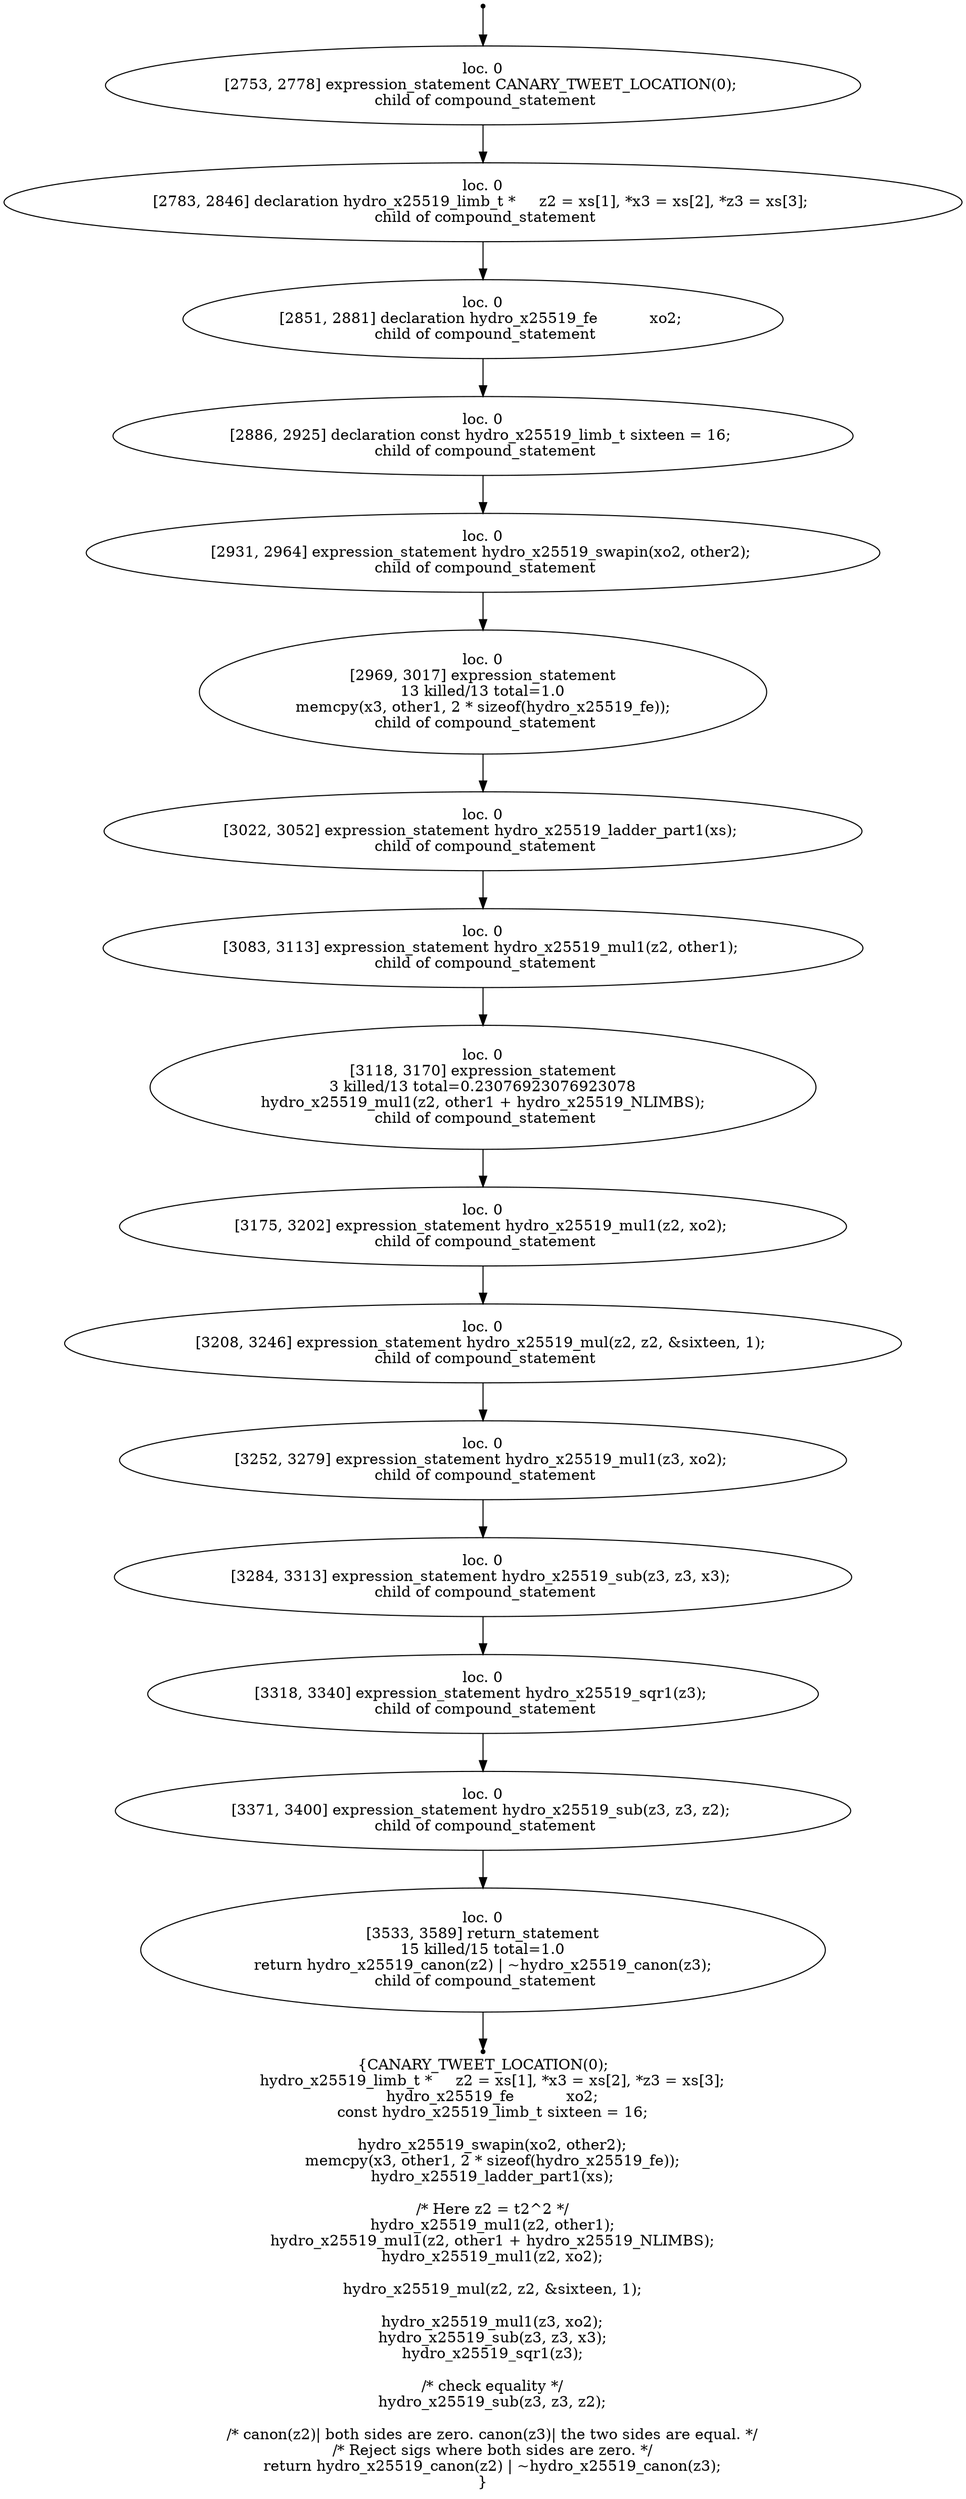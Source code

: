 digraph hydro_sign_verify_core_3 {
	initial [shape=point]
	initial -> "loc. 0
[2753, 2778] expression_statement CANARY_TWEET_LOCATION(0); 
 child of compound_statement"
	final [shape=point]
	"loc. 0
[3533, 3589] return_statement
15 killed/15 total=1.0
 return hydro_x25519_canon(z2) | ~hydro_x25519_canon(z3); 
 child of compound_statement" -> final
	"loc. 0
[2753, 2778] expression_statement CANARY_TWEET_LOCATION(0); 
 child of compound_statement"
	"loc. 0
[2753, 2778] expression_statement CANARY_TWEET_LOCATION(0); 
 child of compound_statement" -> "loc. 0
[2783, 2846] declaration hydro_x25519_limb_t *     z2 = xs[1], *x3 = xs[2], *z3 = xs[3]; 
 child of compound_statement"
	"loc. 0
[2783, 2846] declaration hydro_x25519_limb_t *     z2 = xs[1], *x3 = xs[2], *z3 = xs[3]; 
 child of compound_statement"
	"loc. 0
[2783, 2846] declaration hydro_x25519_limb_t *     z2 = xs[1], *x3 = xs[2], *z3 = xs[3]; 
 child of compound_statement" -> "loc. 0
[2851, 2881] declaration hydro_x25519_fe           xo2; 
 child of compound_statement"
	"loc. 0
[2851, 2881] declaration hydro_x25519_fe           xo2; 
 child of compound_statement"
	"loc. 0
[2851, 2881] declaration hydro_x25519_fe           xo2; 
 child of compound_statement" -> "loc. 0
[2886, 2925] declaration const hydro_x25519_limb_t sixteen = 16; 
 child of compound_statement"
	"loc. 0
[2886, 2925] declaration const hydro_x25519_limb_t sixteen = 16; 
 child of compound_statement"
	"loc. 0
[2886, 2925] declaration const hydro_x25519_limb_t sixteen = 16; 
 child of compound_statement" -> "loc. 0
[2931, 2964] expression_statement hydro_x25519_swapin(xo2, other2); 
 child of compound_statement"
	"loc. 0
[2931, 2964] expression_statement hydro_x25519_swapin(xo2, other2); 
 child of compound_statement"
	"loc. 0
[2931, 2964] expression_statement hydro_x25519_swapin(xo2, other2); 
 child of compound_statement" -> "loc. 0
[2969, 3017] expression_statement
13 killed/13 total=1.0
 memcpy(x3, other1, 2 * sizeof(hydro_x25519_fe)); 
 child of compound_statement"
	"loc. 0
[2969, 3017] expression_statement
13 killed/13 total=1.0
 memcpy(x3, other1, 2 * sizeof(hydro_x25519_fe)); 
 child of compound_statement"
	"loc. 0
[2969, 3017] expression_statement
13 killed/13 total=1.0
 memcpy(x3, other1, 2 * sizeof(hydro_x25519_fe)); 
 child of compound_statement" -> "loc. 0
[3022, 3052] expression_statement hydro_x25519_ladder_part1(xs); 
 child of compound_statement"
	"loc. 0
[3022, 3052] expression_statement hydro_x25519_ladder_part1(xs); 
 child of compound_statement"
	"loc. 0
[3022, 3052] expression_statement hydro_x25519_ladder_part1(xs); 
 child of compound_statement" -> "loc. 0
[3083, 3113] expression_statement hydro_x25519_mul1(z2, other1); 
 child of compound_statement"
	"loc. 0
[3083, 3113] expression_statement hydro_x25519_mul1(z2, other1); 
 child of compound_statement"
	"loc. 0
[3083, 3113] expression_statement hydro_x25519_mul1(z2, other1); 
 child of compound_statement" -> "loc. 0
[3118, 3170] expression_statement
3 killed/13 total=0.23076923076923078
 hydro_x25519_mul1(z2, other1 + hydro_x25519_NLIMBS); 
 child of compound_statement"
	"loc. 0
[3118, 3170] expression_statement
3 killed/13 total=0.23076923076923078
 hydro_x25519_mul1(z2, other1 + hydro_x25519_NLIMBS); 
 child of compound_statement"
	"loc. 0
[3118, 3170] expression_statement
3 killed/13 total=0.23076923076923078
 hydro_x25519_mul1(z2, other1 + hydro_x25519_NLIMBS); 
 child of compound_statement" -> "loc. 0
[3175, 3202] expression_statement hydro_x25519_mul1(z2, xo2); 
 child of compound_statement"
	"loc. 0
[3175, 3202] expression_statement hydro_x25519_mul1(z2, xo2); 
 child of compound_statement"
	"loc. 0
[3175, 3202] expression_statement hydro_x25519_mul1(z2, xo2); 
 child of compound_statement" -> "loc. 0
[3208, 3246] expression_statement hydro_x25519_mul(z2, z2, &sixteen, 1); 
 child of compound_statement"
	"loc. 0
[3208, 3246] expression_statement hydro_x25519_mul(z2, z2, &sixteen, 1); 
 child of compound_statement"
	"loc. 0
[3208, 3246] expression_statement hydro_x25519_mul(z2, z2, &sixteen, 1); 
 child of compound_statement" -> "loc. 0
[3252, 3279] expression_statement hydro_x25519_mul1(z3, xo2); 
 child of compound_statement"
	"loc. 0
[3252, 3279] expression_statement hydro_x25519_mul1(z3, xo2); 
 child of compound_statement"
	"loc. 0
[3252, 3279] expression_statement hydro_x25519_mul1(z3, xo2); 
 child of compound_statement" -> "loc. 0
[3284, 3313] expression_statement hydro_x25519_sub(z3, z3, x3); 
 child of compound_statement"
	"loc. 0
[3284, 3313] expression_statement hydro_x25519_sub(z3, z3, x3); 
 child of compound_statement"
	"loc. 0
[3284, 3313] expression_statement hydro_x25519_sub(z3, z3, x3); 
 child of compound_statement" -> "loc. 0
[3318, 3340] expression_statement hydro_x25519_sqr1(z3); 
 child of compound_statement"
	"loc. 0
[3318, 3340] expression_statement hydro_x25519_sqr1(z3); 
 child of compound_statement"
	"loc. 0
[3318, 3340] expression_statement hydro_x25519_sqr1(z3); 
 child of compound_statement" -> "loc. 0
[3371, 3400] expression_statement hydro_x25519_sub(z3, z3, z2); 
 child of compound_statement"
	"loc. 0
[3371, 3400] expression_statement hydro_x25519_sub(z3, z3, z2); 
 child of compound_statement"
	"loc. 0
[3371, 3400] expression_statement hydro_x25519_sub(z3, z3, z2); 
 child of compound_statement" -> "loc. 0
[3533, 3589] return_statement
15 killed/15 total=1.0
 return hydro_x25519_canon(z2) | ~hydro_x25519_canon(z3); 
 child of compound_statement"
	"loc. 0
[3533, 3589] return_statement
15 killed/15 total=1.0
 return hydro_x25519_canon(z2) | ~hydro_x25519_canon(z3); 
 child of compound_statement"
	label="{CANARY_TWEET_LOCATION(0);
    hydro_x25519_limb_t *     z2 = xs[1], *x3 = xs[2], *z3 = xs[3];
    hydro_x25519_fe           xo2;
    const hydro_x25519_limb_t sixteen = 16;

    hydro_x25519_swapin(xo2, other2);
    memcpy(x3, other1, 2 * sizeof(hydro_x25519_fe));
    hydro_x25519_ladder_part1(xs);

    /* Here z2 = t2^2 */
    hydro_x25519_mul1(z2, other1);
    hydro_x25519_mul1(z2, other1 + hydro_x25519_NLIMBS);
    hydro_x25519_mul1(z2, xo2);

    hydro_x25519_mul(z2, z2, &sixteen, 1);

    hydro_x25519_mul1(z3, xo2);
    hydro_x25519_sub(z3, z3, x3);
    hydro_x25519_sqr1(z3);

    /* check equality */
    hydro_x25519_sub(z3, z3, z2);

    /* canon(z2)| both sides are zero. canon(z3)| the two sides are equal. */
    /* Reject sigs where both sides are zero. */
    return hydro_x25519_canon(z2) | ~hydro_x25519_canon(z3);
}"
}
